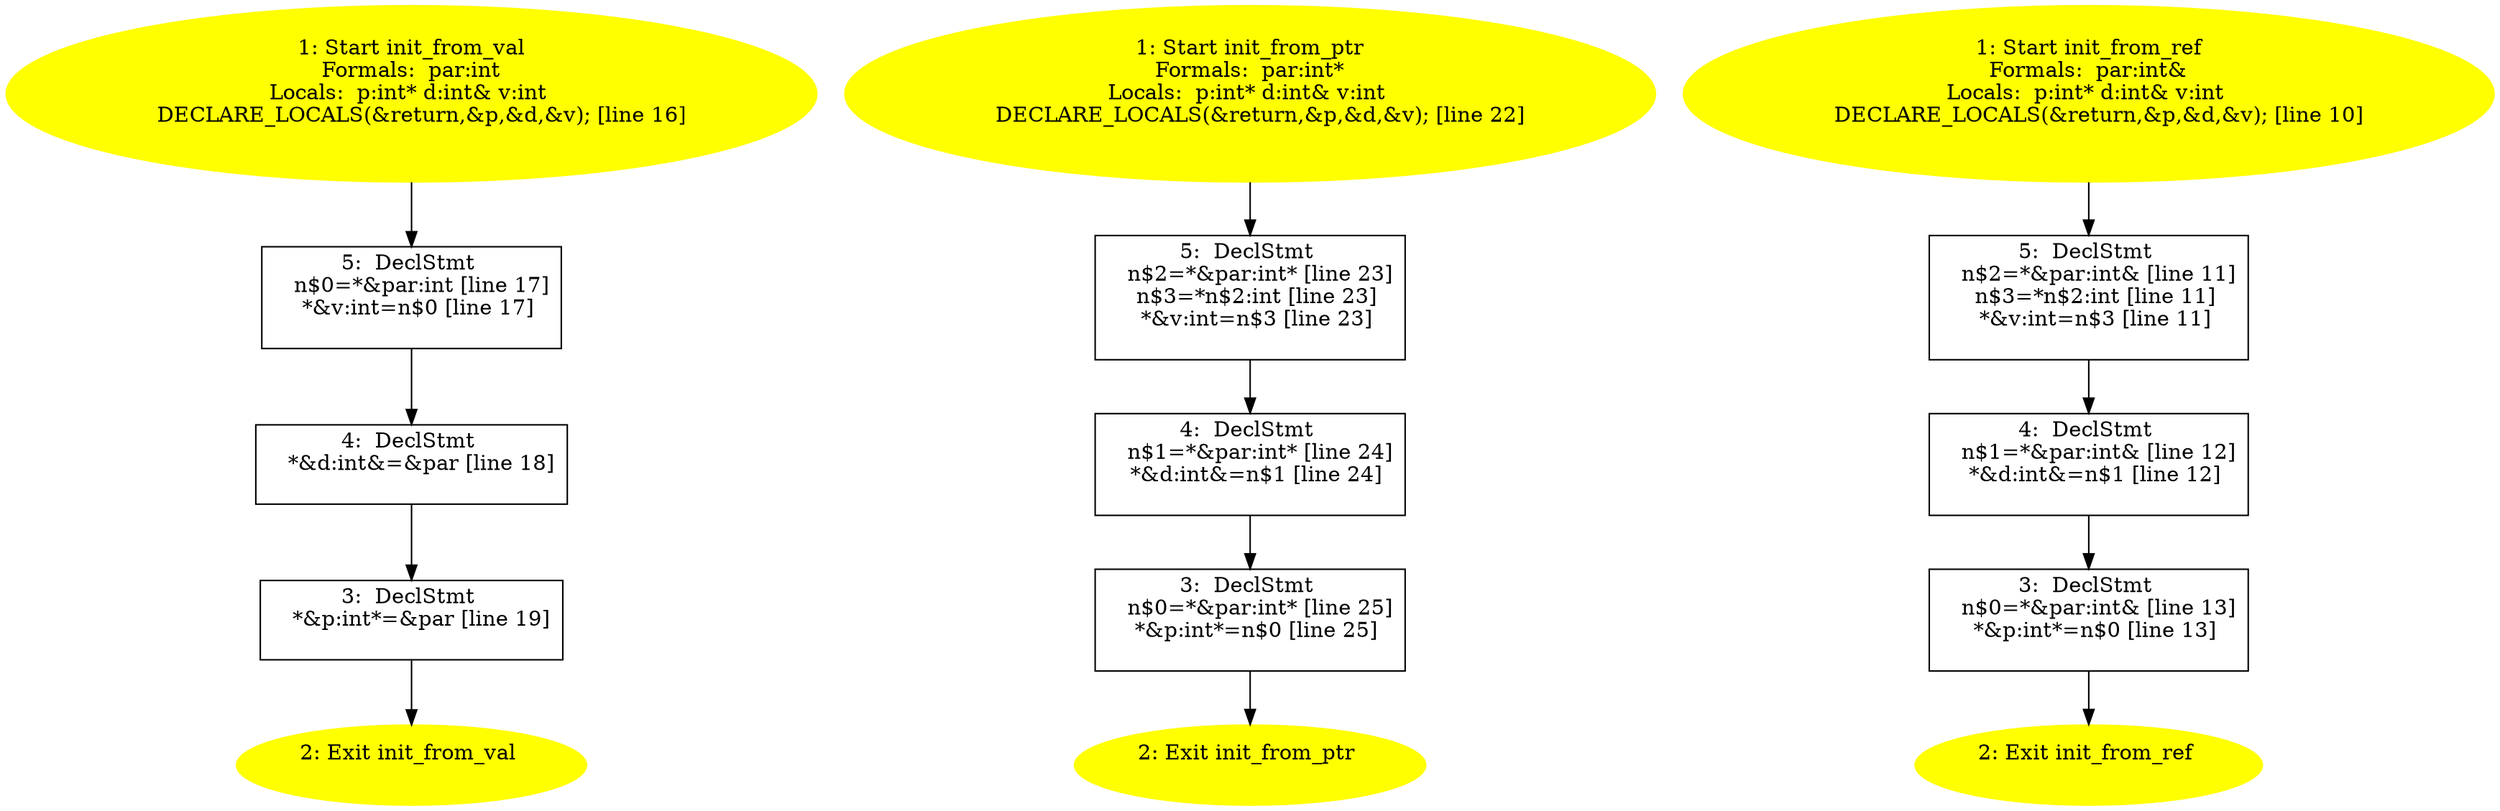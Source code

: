 /* @generated */
digraph iCFG {
"init_from_val{d41d8cd98f00b204e9800998ecf8427e_Z13init_from_vali}.79d650e1cee08dd1598dd02b2d17565f_1" [label="1: Start init_from_val\nFormals:  par:int\nLocals:  p:int* d:int& v:int \n   DECLARE_LOCALS(&return,&p,&d,&v); [line 16]\n " color=yellow style=filled]
	

	 "init_from_val{d41d8cd98f00b204e9800998ecf8427e_Z13init_from_vali}.79d650e1cee08dd1598dd02b2d17565f_1" -> "init_from_val{d41d8cd98f00b204e9800998ecf8427e_Z13init_from_vali}.79d650e1cee08dd1598dd02b2d17565f_5" ;
"init_from_val{d41d8cd98f00b204e9800998ecf8427e_Z13init_from_vali}.79d650e1cee08dd1598dd02b2d17565f_2" [label="2: Exit init_from_val \n  " color=yellow style=filled]
	

"init_from_val{d41d8cd98f00b204e9800998ecf8427e_Z13init_from_vali}.79d650e1cee08dd1598dd02b2d17565f_3" [label="3:  DeclStmt \n   *&p:int*=&par [line 19]\n " shape="box"]
	

	 "init_from_val{d41d8cd98f00b204e9800998ecf8427e_Z13init_from_vali}.79d650e1cee08dd1598dd02b2d17565f_3" -> "init_from_val{d41d8cd98f00b204e9800998ecf8427e_Z13init_from_vali}.79d650e1cee08dd1598dd02b2d17565f_2" ;
"init_from_val{d41d8cd98f00b204e9800998ecf8427e_Z13init_from_vali}.79d650e1cee08dd1598dd02b2d17565f_4" [label="4:  DeclStmt \n   *&d:int&=&par [line 18]\n " shape="box"]
	

	 "init_from_val{d41d8cd98f00b204e9800998ecf8427e_Z13init_from_vali}.79d650e1cee08dd1598dd02b2d17565f_4" -> "init_from_val{d41d8cd98f00b204e9800998ecf8427e_Z13init_from_vali}.79d650e1cee08dd1598dd02b2d17565f_3" ;
"init_from_val{d41d8cd98f00b204e9800998ecf8427e_Z13init_from_vali}.79d650e1cee08dd1598dd02b2d17565f_5" [label="5:  DeclStmt \n   n$0=*&par:int [line 17]\n  *&v:int=n$0 [line 17]\n " shape="box"]
	

	 "init_from_val{d41d8cd98f00b204e9800998ecf8427e_Z13init_from_vali}.79d650e1cee08dd1598dd02b2d17565f_5" -> "init_from_val{d41d8cd98f00b204e9800998ecf8427e_Z13init_from_vali}.79d650e1cee08dd1598dd02b2d17565f_4" ;
"init_from_ptr{d41d8cd98f00b204e9800998ecf8427e_Z13init_from_ptrPi}.196e7e747fed6430f6c31f85b9604de5_1" [label="1: Start init_from_ptr\nFormals:  par:int*\nLocals:  p:int* d:int& v:int \n   DECLARE_LOCALS(&return,&p,&d,&v); [line 22]\n " color=yellow style=filled]
	

	 "init_from_ptr{d41d8cd98f00b204e9800998ecf8427e_Z13init_from_ptrPi}.196e7e747fed6430f6c31f85b9604de5_1" -> "init_from_ptr{d41d8cd98f00b204e9800998ecf8427e_Z13init_from_ptrPi}.196e7e747fed6430f6c31f85b9604de5_5" ;
"init_from_ptr{d41d8cd98f00b204e9800998ecf8427e_Z13init_from_ptrPi}.196e7e747fed6430f6c31f85b9604de5_2" [label="2: Exit init_from_ptr \n  " color=yellow style=filled]
	

"init_from_ptr{d41d8cd98f00b204e9800998ecf8427e_Z13init_from_ptrPi}.196e7e747fed6430f6c31f85b9604de5_3" [label="3:  DeclStmt \n   n$0=*&par:int* [line 25]\n  *&p:int*=n$0 [line 25]\n " shape="box"]
	

	 "init_from_ptr{d41d8cd98f00b204e9800998ecf8427e_Z13init_from_ptrPi}.196e7e747fed6430f6c31f85b9604de5_3" -> "init_from_ptr{d41d8cd98f00b204e9800998ecf8427e_Z13init_from_ptrPi}.196e7e747fed6430f6c31f85b9604de5_2" ;
"init_from_ptr{d41d8cd98f00b204e9800998ecf8427e_Z13init_from_ptrPi}.196e7e747fed6430f6c31f85b9604de5_4" [label="4:  DeclStmt \n   n$1=*&par:int* [line 24]\n  *&d:int&=n$1 [line 24]\n " shape="box"]
	

	 "init_from_ptr{d41d8cd98f00b204e9800998ecf8427e_Z13init_from_ptrPi}.196e7e747fed6430f6c31f85b9604de5_4" -> "init_from_ptr{d41d8cd98f00b204e9800998ecf8427e_Z13init_from_ptrPi}.196e7e747fed6430f6c31f85b9604de5_3" ;
"init_from_ptr{d41d8cd98f00b204e9800998ecf8427e_Z13init_from_ptrPi}.196e7e747fed6430f6c31f85b9604de5_5" [label="5:  DeclStmt \n   n$2=*&par:int* [line 23]\n  n$3=*n$2:int [line 23]\n  *&v:int=n$3 [line 23]\n " shape="box"]
	

	 "init_from_ptr{d41d8cd98f00b204e9800998ecf8427e_Z13init_from_ptrPi}.196e7e747fed6430f6c31f85b9604de5_5" -> "init_from_ptr{d41d8cd98f00b204e9800998ecf8427e_Z13init_from_ptrPi}.196e7e747fed6430f6c31f85b9604de5_4" ;
"init_from_ref{d41d8cd98f00b204e9800998ecf8427e_Z13init_from_refRi}.0eca1eb6f38251277a4dd35efd2015b3_1" [label="1: Start init_from_ref\nFormals:  par:int&\nLocals:  p:int* d:int& v:int \n   DECLARE_LOCALS(&return,&p,&d,&v); [line 10]\n " color=yellow style=filled]
	

	 "init_from_ref{d41d8cd98f00b204e9800998ecf8427e_Z13init_from_refRi}.0eca1eb6f38251277a4dd35efd2015b3_1" -> "init_from_ref{d41d8cd98f00b204e9800998ecf8427e_Z13init_from_refRi}.0eca1eb6f38251277a4dd35efd2015b3_5" ;
"init_from_ref{d41d8cd98f00b204e9800998ecf8427e_Z13init_from_refRi}.0eca1eb6f38251277a4dd35efd2015b3_2" [label="2: Exit init_from_ref \n  " color=yellow style=filled]
	

"init_from_ref{d41d8cd98f00b204e9800998ecf8427e_Z13init_from_refRi}.0eca1eb6f38251277a4dd35efd2015b3_3" [label="3:  DeclStmt \n   n$0=*&par:int& [line 13]\n  *&p:int*=n$0 [line 13]\n " shape="box"]
	

	 "init_from_ref{d41d8cd98f00b204e9800998ecf8427e_Z13init_from_refRi}.0eca1eb6f38251277a4dd35efd2015b3_3" -> "init_from_ref{d41d8cd98f00b204e9800998ecf8427e_Z13init_from_refRi}.0eca1eb6f38251277a4dd35efd2015b3_2" ;
"init_from_ref{d41d8cd98f00b204e9800998ecf8427e_Z13init_from_refRi}.0eca1eb6f38251277a4dd35efd2015b3_4" [label="4:  DeclStmt \n   n$1=*&par:int& [line 12]\n  *&d:int&=n$1 [line 12]\n " shape="box"]
	

	 "init_from_ref{d41d8cd98f00b204e9800998ecf8427e_Z13init_from_refRi}.0eca1eb6f38251277a4dd35efd2015b3_4" -> "init_from_ref{d41d8cd98f00b204e9800998ecf8427e_Z13init_from_refRi}.0eca1eb6f38251277a4dd35efd2015b3_3" ;
"init_from_ref{d41d8cd98f00b204e9800998ecf8427e_Z13init_from_refRi}.0eca1eb6f38251277a4dd35efd2015b3_5" [label="5:  DeclStmt \n   n$2=*&par:int& [line 11]\n  n$3=*n$2:int [line 11]\n  *&v:int=n$3 [line 11]\n " shape="box"]
	

	 "init_from_ref{d41d8cd98f00b204e9800998ecf8427e_Z13init_from_refRi}.0eca1eb6f38251277a4dd35efd2015b3_5" -> "init_from_ref{d41d8cd98f00b204e9800998ecf8427e_Z13init_from_refRi}.0eca1eb6f38251277a4dd35efd2015b3_4" ;
}
